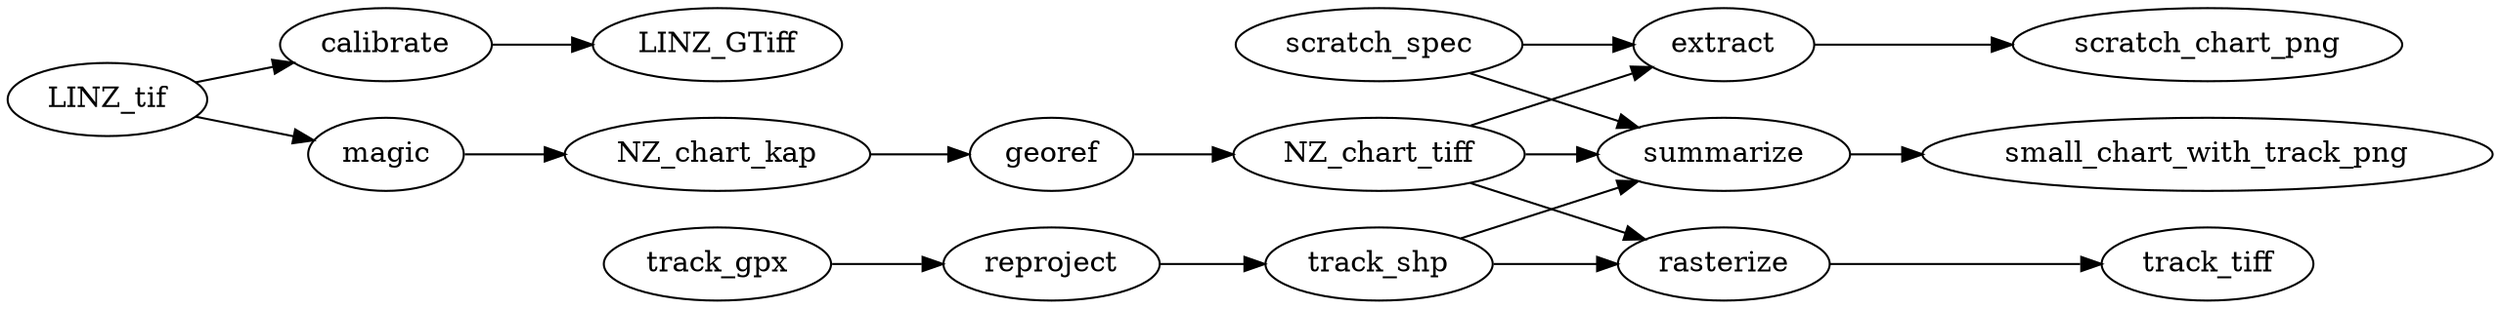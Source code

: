 digraph
{
   rankdir=LR

   LINZ_tif -> calibrate
   calibrate -> LINZ_GTiff
   LINZ_tif -> magic
   magic -> NZ_chart_kap
   
   NZ_chart_kap -> georef
   georef -> NZ_chart_tiff
   
   NZ_chart_tiff -> extract
   scratch_spec -> extract
   extract -> scratch_chart_png
   
   track_gpx -> reproject
   reproject -> track_shp
   
   track_shp -> rasterize
   NZ_chart_tiff -> rasterize
   rasterize -> track_tiff
   
   track_shp -> summarize
   scratch_spec -> summarize
   NZ_chart_tiff -> summarize
   summarize -> small_chart_with_track_png
}
